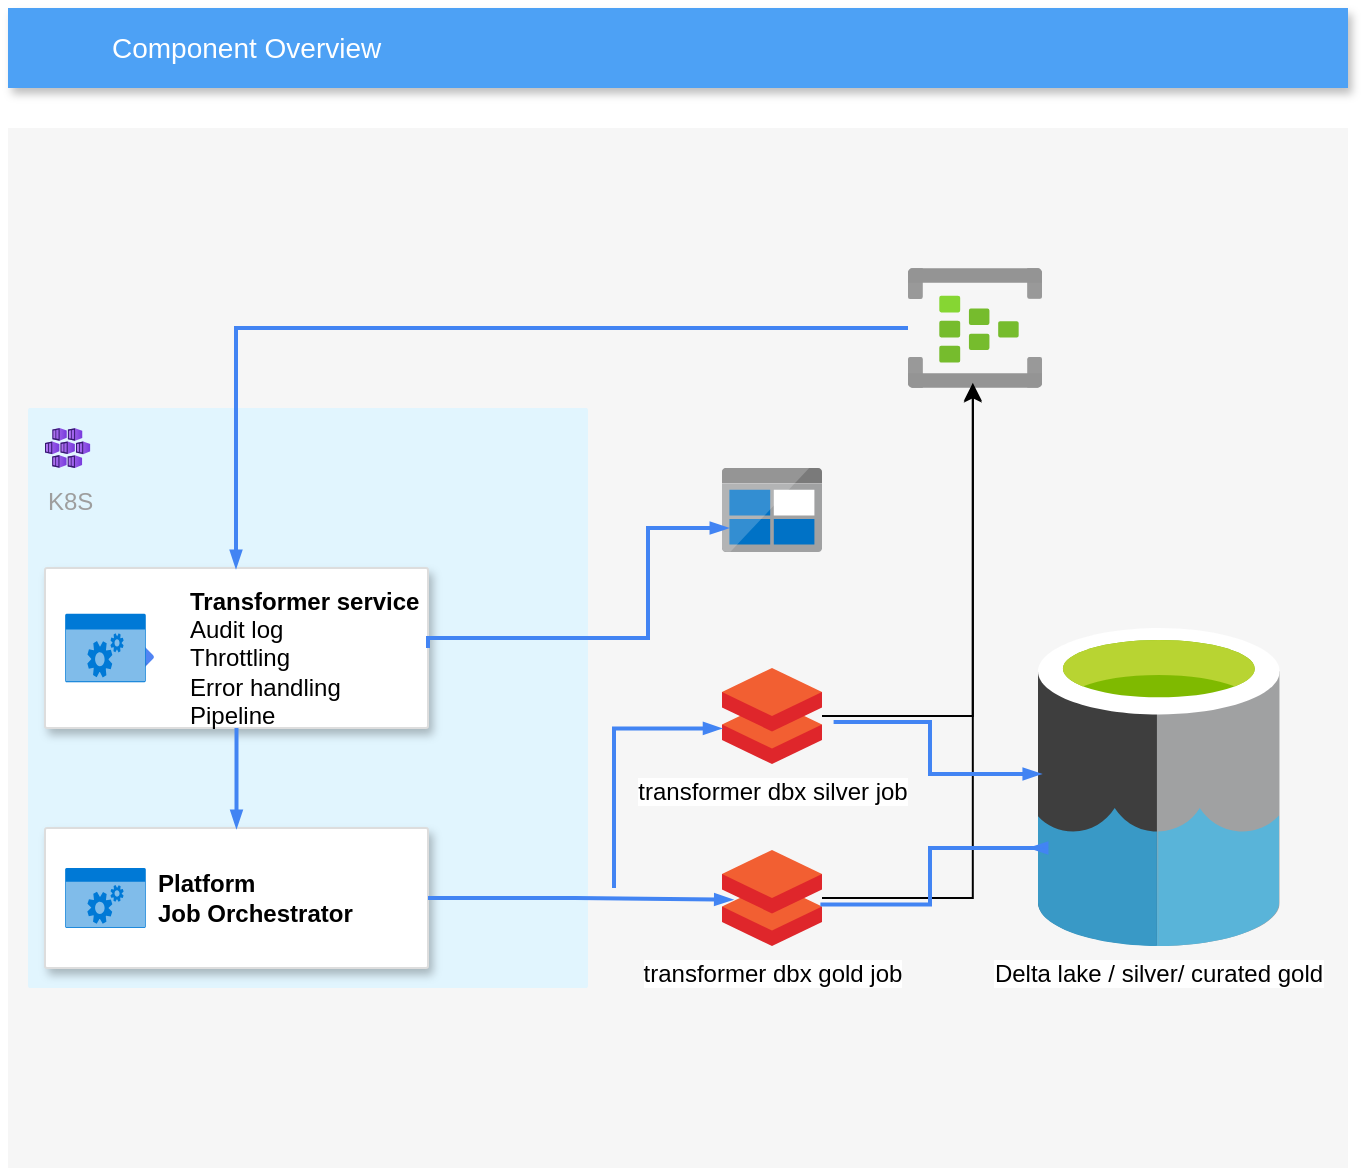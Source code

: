 <mxfile version="14.4.9" type="github">
  <diagram id="f106602c-feb2-e66a-4537-3a34d633f6aa" name="Page-1">
    <mxGraphModel dx="1038" dy="548" grid="1" gridSize="10" guides="1" tooltips="1" connect="1" arrows="1" fold="1" page="1" pageScale="1" pageWidth="1169" pageHeight="827" background="#ffffff" math="0" shadow="0">
      <root>
        <mxCell id="0" />
        <mxCell id="1" parent="0" />
        <mxCell id="14" value="&lt;span style=&quot;color: rgba(0 , 0 , 0 , 0) ; font-family: monospace ; font-size: 0px&quot;&gt;%3CmxGraphModel%3E%3Croot%3E%3CmxCell%20id%3D%220%22%2F%3E%3CmxCell%20id%3D%221%22%20parent%3D%220%22%2F%3E%3CmxCell%20id%3D%222%22%20value%3D%22%22%20style%3D%22strokeColor%3D%23dddddd%3BfillColor%3D%23ffffff%3Bshadow%3D1%3BstrokeWidth%3D1%3Brounded%3D1%3BabsoluteArcSize%3D1%3BarcSize%3D2%3BfontSize%3D10%3BfontColor%3D%239E9E9E%3Balign%3Dcenter%3Bhtml%3D1%3B%22%20vertex%3D%221%22%20parent%3D%221%22%3E%3CmxGeometry%20x%3D%22390%22%20y%3D%22370%22%20width%3D%22180%22%20height%3D%2260%22%20as%3D%22geometry%22%2F%3E%3C%2FmxCell%3E%3CmxCell%20id%3D%223%22%20value%3D%22%26lt%3Bfont%20color%3D%26quot%3B%23000000%26quot%3B%26gt%3BJob%20Orchestrator%26lt%3Bbr%26gt%3B%26lt%3B%2Ffont%26gt%3BCloud%20Storage%22%20style%3D%22dashed%3D0%3Bconnectable%3D0%3Bhtml%3D1%3BfillColor%3D%235184F3%3BstrokeColor%3Dnone%3Bshape%3Dmxgraph.gcp2.hexIcon%3BprIcon%3Dcloud_storage%3Bpart%3D1%3BlabelPosition%3Dright%3BverticalLabelPosition%3Dmiddle%3Balign%3Dleft%3BverticalAlign%3Dmiddle%3BspacingLeft%3D5%3BfontColor%3D%23999999%3BfontSize%3D12%3B%22%20vertex%3D%221%22%20parent%3D%222%22%3E%3CmxGeometry%20y%3D%220.5%22%20width%3D%2244%22%20height%3D%2239%22%20relative%3D%221%22%20as%3D%22geometry%22%3E%3CmxPoint%20x%3D%225%22%20y%3D%22-19.5%22%20as%3D%22offset%22%2F%3E%3C%2FmxGeometry%3E%3C%2FmxCell%3E%3C%2Froot%3E%3C%2FmxGraphModel%3E&lt;/span&gt;" style="fillColor=#F6F6F6;strokeColor=none;shadow=0;gradientColor=none;fontSize=14;align=left;spacing=10;fontColor=#717171;9E9E9E;verticalAlign=top;spacingTop=-4;fontStyle=0;spacingLeft=40;html=1;" parent="1" vertex="1">
          <mxGeometry x="70" y="150" width="670" height="520" as="geometry" />
        </mxCell>
        <mxCell id="711" value="&lt;br&gt;&lt;br&gt;K8S" style="rounded=1;absoluteArcSize=1;arcSize=2;html=1;strokeColor=none;gradientColor=none;shadow=0;dashed=0;strokeColor=none;fontSize=12;fontColor=#9E9E9E;align=left;verticalAlign=top;spacing=10;spacingTop=-4;fillColor=#E1F5FE;" parent="1" vertex="1">
          <mxGeometry x="80" y="290" width="280" height="290" as="geometry" />
        </mxCell>
        <mxCell id="2" value="Component Overview" style="fillColor=#4DA1F5;strokeColor=none;shadow=1;gradientColor=none;fontSize=14;align=left;spacingLeft=50;fontColor=#ffffff;html=1;" parent="1" vertex="1">
          <mxGeometry x="70" y="90" width="670" height="40" as="geometry" />
        </mxCell>
        <mxCell id="697" value="" style="strokeColor=#dddddd;fillColor=#ffffff;shadow=1;strokeWidth=1;rounded=1;absoluteArcSize=1;arcSize=2;fontSize=10;fontColor=#9E9E9E;align=center;html=1;" parent="1" vertex="1">
          <mxGeometry x="88.5" y="370" width="191.5" height="80" as="geometry" />
        </mxCell>
        <mxCell id="698" value="&lt;font color=&quot;#000000&quot;&gt;&lt;font style=&quot;font-size: 12px&quot;&gt;&lt;b&gt;Transformer service&amp;nbsp;&lt;br&gt;&lt;/b&gt;&lt;/font&gt;Audit log&lt;br&gt;Throttling&lt;br&gt;Error handling&lt;br&gt;Pipeline&lt;br&gt;&lt;/font&gt;" style="dashed=0;connectable=0;html=1;fillColor=#5184F3;strokeColor=none;shape=mxgraph.gcp2.hexIcon;prIcon=cloud_storage;part=1;labelPosition=right;verticalLabelPosition=middle;align=left;verticalAlign=middle;spacingLeft=5;fontColor=#999999;fontSize=12;" parent="697" vertex="1">
          <mxGeometry y="0.5" width="60" height="30" relative="1" as="geometry">
            <mxPoint x="5" y="-10.5" as="offset" />
          </mxGeometry>
        </mxCell>
        <mxCell id="sCyOnHdx_f6JQvQr4W9k-722" value="" style="html=1;strokeColor=none;fillColor=#0079D6;labelPosition=center;verticalLabelPosition=middle;verticalAlign=top;align=center;fontSize=12;outlineConnect=0;spacingTop=-6;fontColor=#FFFFFF;shape=mxgraph.sitemap.services;" vertex="1" parent="697">
          <mxGeometry x="10.079" y="22.857" width="40.316" height="34.286" as="geometry" />
        </mxCell>
        <mxCell id="sCyOnHdx_f6JQvQr4W9k-720" value="" style="aspect=fixed;html=1;points=[];align=center;image;fontSize=12;image=img/lib/azure2/containers/Kubernetes_Services.svg;" vertex="1" parent="1">
          <mxGeometry x="88.5" y="300" width="22.67" height="20" as="geometry" />
        </mxCell>
        <mxCell id="sCyOnHdx_f6JQvQr4W9k-724" value="" style="aspect=fixed;html=1;points=[];align=center;image;fontSize=12;image=img/lib/azure2/iot/Event_Hubs.svg;" vertex="1" parent="1">
          <mxGeometry x="520" y="220" width="67" height="60" as="geometry" />
        </mxCell>
        <mxCell id="sCyOnHdx_f6JQvQr4W9k-726" style="edgeStyle=orthogonalEdgeStyle;rounded=0;html=1;labelBackgroundColor=none;startFill=1;startSize=4;endArrow=blockThin;endFill=1;endSize=4;jettySize=auto;orthogonalLoop=1;strokeColor=#4284F3;strokeWidth=2;fontSize=12;fontColor=#000000;align=center;dashed=0;" edge="1" parent="1" source="sCyOnHdx_f6JQvQr4W9k-724">
          <mxGeometry relative="1" as="geometry">
            <Array as="points">
              <mxPoint x="184" y="250" />
            </Array>
            <mxPoint x="330" y="420" as="sourcePoint" />
            <mxPoint x="184" y="370" as="targetPoint" />
          </mxGeometry>
        </mxCell>
        <mxCell id="sCyOnHdx_f6JQvQr4W9k-756" style="edgeStyle=orthogonalEdgeStyle;rounded=0;orthogonalLoop=1;jettySize=auto;html=1;entryX=0.484;entryY=0.957;entryDx=0;entryDy=0;entryPerimeter=0;" edge="1" parent="1" source="sCyOnHdx_f6JQvQr4W9k-728" target="sCyOnHdx_f6JQvQr4W9k-724">
          <mxGeometry relative="1" as="geometry">
            <Array as="points">
              <mxPoint x="552" y="535" />
            </Array>
          </mxGeometry>
        </mxCell>
        <mxCell id="sCyOnHdx_f6JQvQr4W9k-728" value="transformer dbx gold job" style="aspect=fixed;html=1;points=[];align=center;image;fontSize=12;image=img/lib/mscae/Databricks.svg;" vertex="1" parent="1">
          <mxGeometry x="427" y="511" width="50" height="48" as="geometry" />
        </mxCell>
        <mxCell id="sCyOnHdx_f6JQvQr4W9k-735" value="" style="strokeColor=#dddddd;fillColor=#ffffff;shadow=1;strokeWidth=1;rounded=1;absoluteArcSize=1;arcSize=2;fontSize=10;fontColor=#9E9E9E;align=center;html=1;" vertex="1" parent="1">
          <mxGeometry x="88.5" y="500" width="191.5" height="70" as="geometry" />
        </mxCell>
        <mxCell id="sCyOnHdx_f6JQvQr4W9k-736" value="&lt;font color=&quot;#000000&quot;&gt;&lt;b&gt;Platform &lt;br&gt;Job Orchestrator&lt;/b&gt;&lt;br&gt;&lt;/font&gt;" style="dashed=0;connectable=0;html=1;fillColor=#5184F3;strokeColor=none;shape=mxgraph.gcp2.hexIcon;prIcon=cloud_storage;part=1;labelPosition=right;verticalLabelPosition=middle;align=left;verticalAlign=middle;spacingLeft=5;fontColor=#999999;fontSize=12;" vertex="1" parent="sCyOnHdx_f6JQvQr4W9k-735">
          <mxGeometry y="0.5" width="44" height="39" relative="1" as="geometry">
            <mxPoint x="5" y="-19.5" as="offset" />
          </mxGeometry>
        </mxCell>
        <mxCell id="sCyOnHdx_f6JQvQr4W9k-737" value="" style="html=1;strokeColor=none;fillColor=#0079D6;labelPosition=center;verticalLabelPosition=middle;verticalAlign=top;align=center;fontSize=12;outlineConnect=0;spacingTop=-6;fontColor=#FFFFFF;shape=mxgraph.sitemap.services;" vertex="1" parent="sCyOnHdx_f6JQvQr4W9k-735">
          <mxGeometry x="10.079" y="20" width="40.316" height="30" as="geometry" />
        </mxCell>
        <mxCell id="sCyOnHdx_f6JQvQr4W9k-738" style="edgeStyle=orthogonalEdgeStyle;rounded=0;html=1;labelBackgroundColor=none;startFill=1;startSize=4;endArrow=blockThin;endFill=1;endSize=4;jettySize=auto;orthogonalLoop=1;strokeColor=#4284F3;strokeWidth=2;fontSize=12;fontColor=#000000;align=center;dashed=0;exitX=0.5;exitY=1;exitDx=0;exitDy=0;entryX=0.5;entryY=0;entryDx=0;entryDy=0;" edge="1" parent="1" source="697" target="sCyOnHdx_f6JQvQr4W9k-735">
          <mxGeometry relative="1" as="geometry">
            <Array as="points" />
            <mxPoint x="310" y="356.11" as="sourcePoint" />
            <mxPoint x="184" y="470" as="targetPoint" />
          </mxGeometry>
        </mxCell>
        <mxCell id="sCyOnHdx_f6JQvQr4W9k-739" value="" style="aspect=fixed;html=1;points=[];align=center;image;fontSize=12;image=img/lib/mscae/BlobBlock.svg;" vertex="1" parent="1">
          <mxGeometry x="427" y="320" width="50" height="42" as="geometry" />
        </mxCell>
        <mxCell id="sCyOnHdx_f6JQvQr4W9k-740" value="Delta lake / silver/ curated gold" style="aspect=fixed;html=1;points=[];align=center;image;fontSize=12;image=img/lib/mscae/Data_Lake.svg;" vertex="1" parent="1">
          <mxGeometry x="585" y="400" width="120.84" height="159" as="geometry" />
        </mxCell>
        <mxCell id="sCyOnHdx_f6JQvQr4W9k-741" style="edgeStyle=orthogonalEdgeStyle;rounded=0;html=1;labelBackgroundColor=none;startFill=1;startSize=4;endArrow=blockThin;endFill=1;endSize=4;jettySize=auto;orthogonalLoop=1;strokeColor=#4284F3;strokeWidth=2;fontSize=12;fontColor=#000000;align=center;dashed=0;exitX=1;exitY=0.5;exitDx=0;exitDy=0;" edge="1" parent="1" source="697">
          <mxGeometry relative="1" as="geometry">
            <Array as="points">
              <mxPoint x="280" y="405" />
              <mxPoint x="390" y="405" />
              <mxPoint x="390" y="350" />
            </Array>
            <mxPoint x="370" y="374.11" as="sourcePoint" />
            <mxPoint x="430" y="350" as="targetPoint" />
          </mxGeometry>
        </mxCell>
        <mxCell id="sCyOnHdx_f6JQvQr4W9k-746" style="edgeStyle=orthogonalEdgeStyle;rounded=0;html=1;labelBackgroundColor=none;startFill=1;startSize=4;endArrow=blockThin;endFill=1;endSize=4;jettySize=auto;orthogonalLoop=1;strokeColor=#4284F3;strokeWidth=2;fontSize=12;fontColor=#000000;align=center;dashed=0;exitX=1;exitY=0.5;exitDx=0;exitDy=0;entryX=0.104;entryY=0.517;entryDx=0;entryDy=0;entryPerimeter=0;" edge="1" parent="1" source="sCyOnHdx_f6JQvQr4W9k-735" target="sCyOnHdx_f6JQvQr4W9k-728">
          <mxGeometry relative="1" as="geometry">
            <Array as="points" />
            <mxPoint x="193.5" y="450" as="sourcePoint" />
            <mxPoint x="194.25" y="510" as="targetPoint" />
          </mxGeometry>
        </mxCell>
        <mxCell id="sCyOnHdx_f6JQvQr4W9k-748" style="edgeStyle=orthogonalEdgeStyle;rounded=0;html=1;labelBackgroundColor=none;startFill=1;startSize=4;endArrow=blockThin;endFill=1;endSize=4;jettySize=auto;orthogonalLoop=1;strokeColor=#4284F3;strokeWidth=2;fontSize=12;fontColor=#000000;align=center;dashed=0;exitX=0.984;exitY=0.567;exitDx=0;exitDy=0;exitPerimeter=0;" edge="1" parent="1" source="sCyOnHdx_f6JQvQr4W9k-728">
          <mxGeometry relative="1" as="geometry">
            <Array as="points">
              <mxPoint x="531" y="538" />
              <mxPoint x="531" y="510" />
              <mxPoint x="582" y="510" />
            </Array>
            <mxPoint x="290" y="545" as="sourcePoint" />
            <mxPoint x="581" y="510" as="targetPoint" />
          </mxGeometry>
        </mxCell>
        <mxCell id="sCyOnHdx_f6JQvQr4W9k-755" style="edgeStyle=orthogonalEdgeStyle;rounded=0;orthogonalLoop=1;jettySize=auto;html=1;entryX=0.484;entryY=0.97;entryDx=0;entryDy=0;entryPerimeter=0;" edge="1" parent="1" source="sCyOnHdx_f6JQvQr4W9k-751" target="sCyOnHdx_f6JQvQr4W9k-724">
          <mxGeometry relative="1" as="geometry" />
        </mxCell>
        <mxCell id="sCyOnHdx_f6JQvQr4W9k-751" value="transformer dbx silver job" style="aspect=fixed;html=1;points=[];align=center;image;fontSize=12;image=img/lib/mscae/Databricks.svg;" vertex="1" parent="1">
          <mxGeometry x="427" y="420" width="50" height="48" as="geometry" />
        </mxCell>
        <mxCell id="sCyOnHdx_f6JQvQr4W9k-752" style="edgeStyle=orthogonalEdgeStyle;rounded=0;html=1;labelBackgroundColor=none;startFill=1;startSize=4;endArrow=blockThin;endFill=1;endSize=4;jettySize=auto;orthogonalLoop=1;strokeColor=#4284F3;strokeWidth=2;fontSize=12;fontColor=#000000;align=center;dashed=0;entryX=-0.008;entryY=0.629;entryDx=0;entryDy=0;entryPerimeter=0;" edge="1" parent="1" target="sCyOnHdx_f6JQvQr4W9k-751">
          <mxGeometry relative="1" as="geometry">
            <Array as="points">
              <mxPoint x="373" y="530" />
              <mxPoint x="373" y="450" />
            </Array>
            <mxPoint x="373" y="530" as="sourcePoint" />
            <mxPoint x="415.2" y="545.816" as="targetPoint" />
          </mxGeometry>
        </mxCell>
        <mxCell id="sCyOnHdx_f6JQvQr4W9k-753" style="edgeStyle=orthogonalEdgeStyle;rounded=0;html=1;labelBackgroundColor=none;startFill=1;startSize=4;endArrow=blockThin;endFill=1;endSize=4;jettySize=auto;orthogonalLoop=1;strokeColor=#4284F3;strokeWidth=2;fontSize=12;fontColor=#000000;align=center;dashed=0;exitX=1.116;exitY=0.563;exitDx=0;exitDy=0;exitPerimeter=0;entryX=0.012;entryY=0.459;entryDx=0;entryDy=0;entryPerimeter=0;" edge="1" parent="1" source="sCyOnHdx_f6JQvQr4W9k-751" target="sCyOnHdx_f6JQvQr4W9k-740">
          <mxGeometry relative="1" as="geometry">
            <Array as="points" />
            <mxPoint x="486.2" y="548.216" as="sourcePoint" />
            <mxPoint x="540" y="540" as="targetPoint" />
          </mxGeometry>
        </mxCell>
      </root>
    </mxGraphModel>
  </diagram>
</mxfile>
